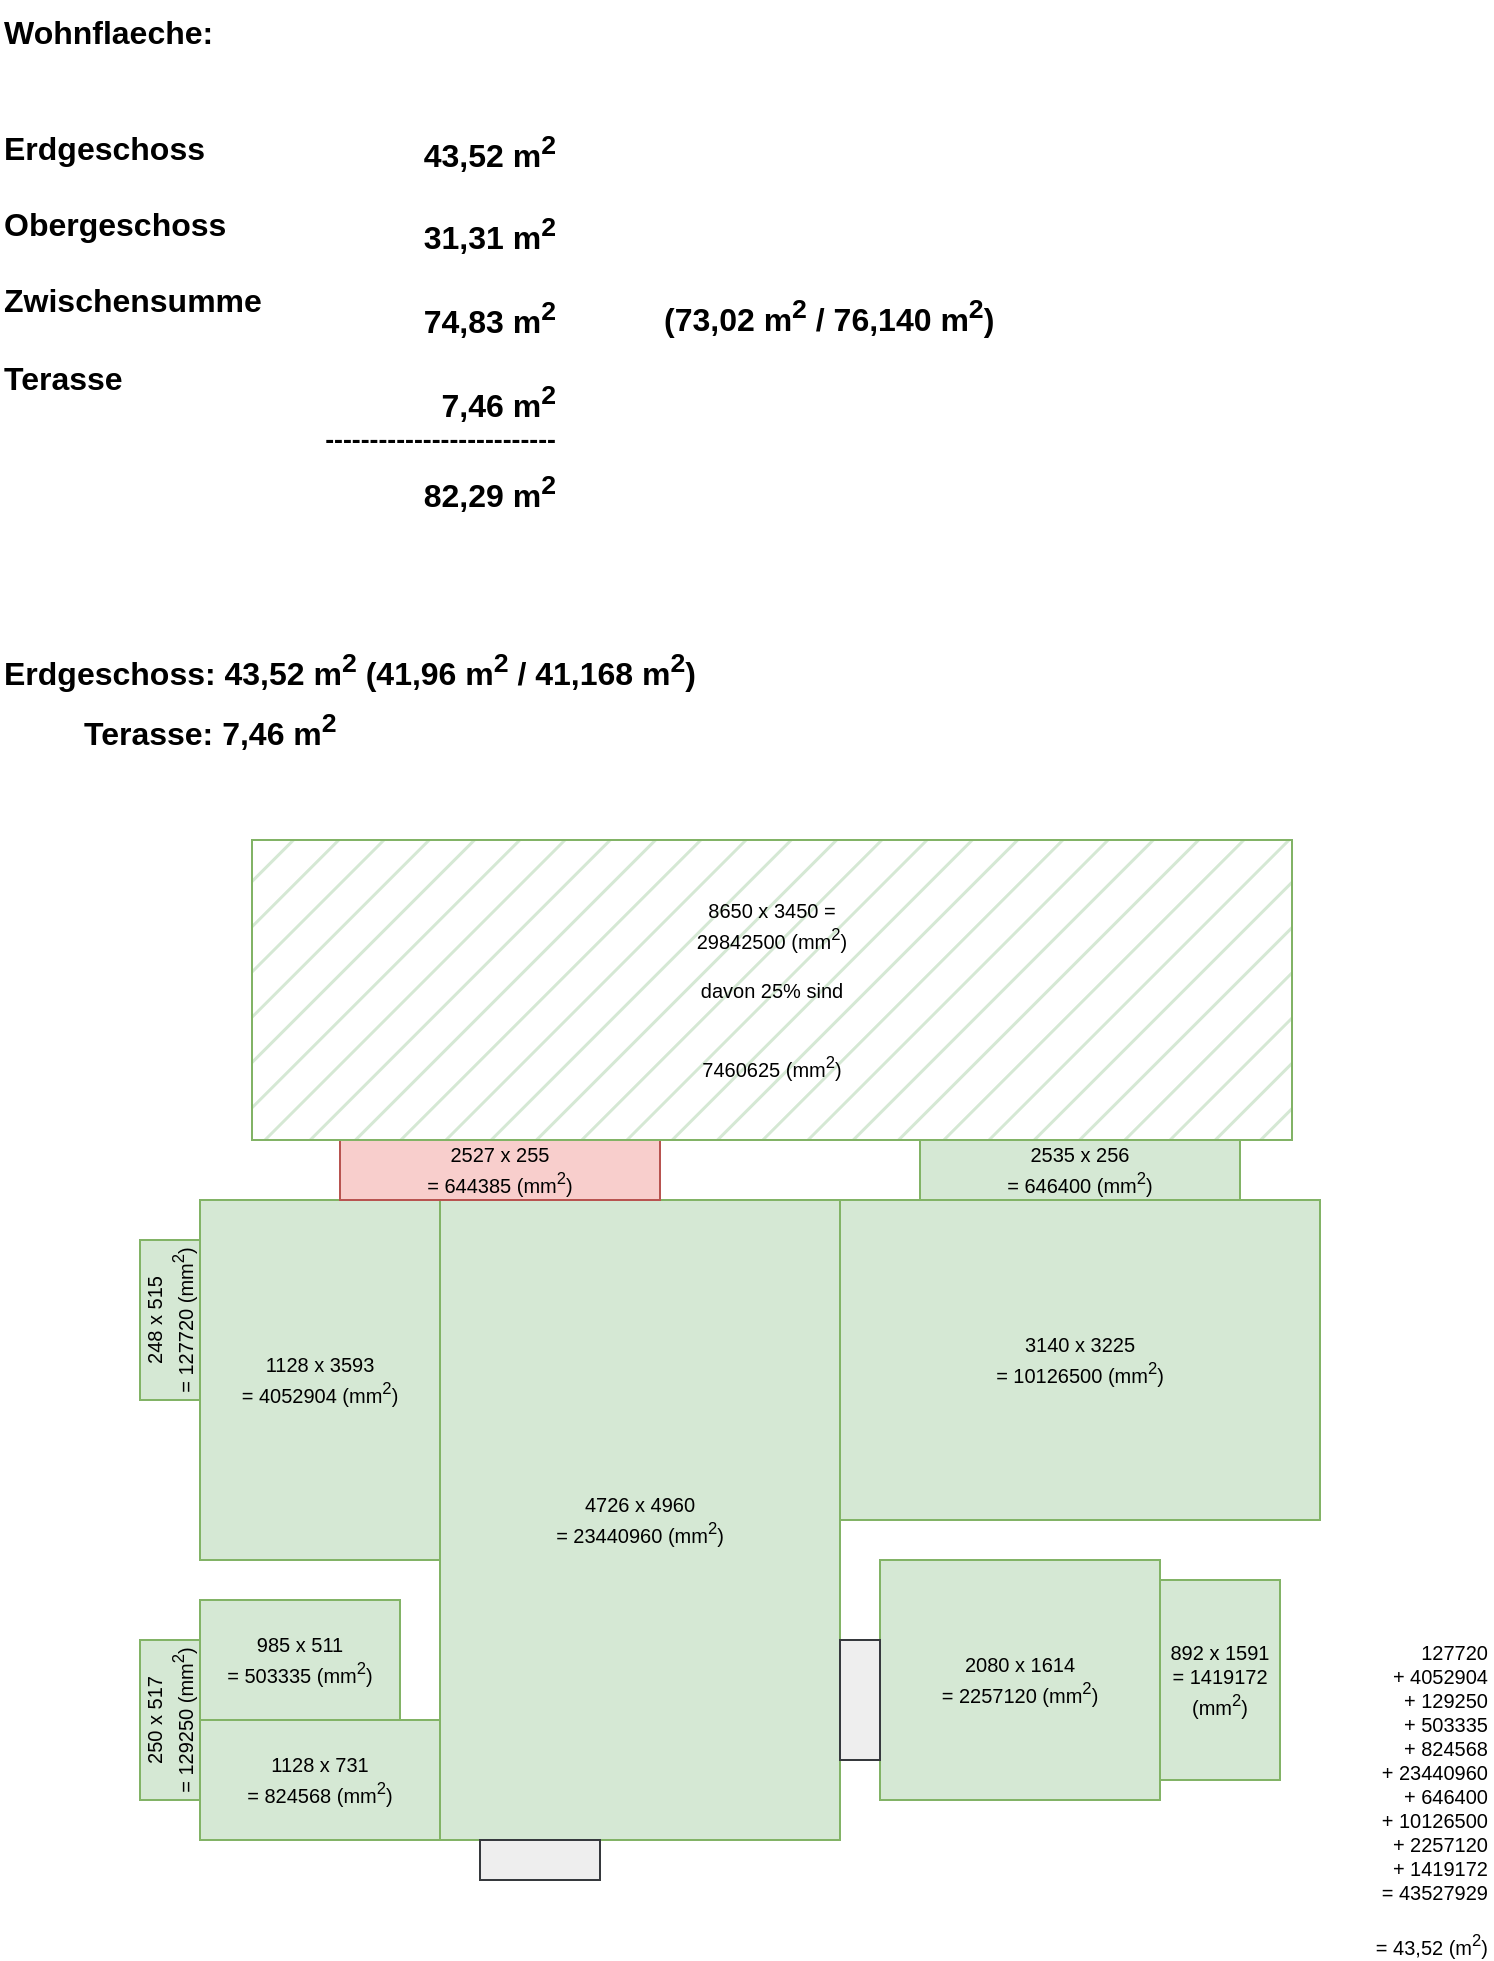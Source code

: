 <mxfile version="20.1.1" type="github" pages="2">
  <diagram id="GN6P7tGJ_L0M5nmcAcI-" name="Erdgeschoss">
    <mxGraphModel dx="1673" dy="896" grid="1" gridSize="10" guides="1" tooltips="1" connect="1" arrows="1" fold="1" page="1" pageScale="1" pageWidth="827" pageHeight="1169" math="0" shadow="0">
      <root>
        <mxCell id="0" />
        <mxCell id="1" parent="0" />
        <mxCell id="nakAse_tgmJTzeun_6DE-19" value="1128 x 3593&lt;br&gt;= 4052904  (mm&lt;sup&gt;2&lt;/sup&gt;)" style="rounded=0;whiteSpace=wrap;html=1;fillColor=#d5e8d4;strokeColor=#82b366;fontSize=10;" parent="1" vertex="1">
          <mxGeometry x="140" y="640" width="120" height="180" as="geometry" />
        </mxCell>
        <mxCell id="nakAse_tgmJTzeun_6DE-2" value="3140 x 3225&lt;br&gt;= 10126500  (mm&lt;sup&gt;2&lt;/sup&gt;)" style="rounded=0;whiteSpace=wrap;html=1;fillColor=#d5e8d4;strokeColor=#82b366;fontSize=10;" parent="1" vertex="1">
          <mxGeometry x="460" y="640" width="240" height="160" as="geometry" />
        </mxCell>
        <mxCell id="nakAse_tgmJTzeun_6DE-4" value="2080 x 1614&lt;br&gt;= 2257120 (mm&lt;sup&gt;2&lt;/sup&gt;)" style="rounded=0;whiteSpace=wrap;html=1;fillColor=#d5e8d4;strokeColor=#82b366;fontSize=10;" parent="1" vertex="1">
          <mxGeometry x="480" y="820" width="140" height="120" as="geometry" />
        </mxCell>
        <mxCell id="nakAse_tgmJTzeun_6DE-14" value="Erdgeschoss: 43,52 m&lt;sup&gt;2&lt;/sup&gt; (41,96 m&lt;sup&gt;2&lt;/sup&gt; / 41,168 m&lt;sup&gt;2&lt;/sup&gt;)" style="text;html=1;strokeColor=none;fillColor=none;align=left;verticalAlign=middle;whiteSpace=wrap;rounded=0;fontStyle=1;fontSize=16;" parent="1" vertex="1">
          <mxGeometry x="40" y="360" width="500" height="30" as="geometry" />
        </mxCell>
        <mxCell id="nakAse_tgmJTzeun_6DE-15" value="2535 x 256&lt;br&gt;= 646400 (mm&lt;sup&gt;2&lt;/sup&gt;)" style="rounded=0;whiteSpace=wrap;html=1;fillColor=#d5e8d4;strokeColor=#82b366;fontSize=10;" parent="1" vertex="1">
          <mxGeometry x="500" y="610" width="160" height="30" as="geometry" />
        </mxCell>
        <mxCell id="nakAse_tgmJTzeun_6DE-16" value="4726 x 4960&lt;br&gt;= 23440960  (mm&lt;sup&gt;2&lt;/sup&gt;)" style="rounded=0;whiteSpace=wrap;html=1;fillColor=#d5e8d4;strokeColor=#82b366;fontSize=10;" parent="1" vertex="1">
          <mxGeometry x="260" y="640" width="200" height="320" as="geometry" />
        </mxCell>
        <mxCell id="nakAse_tgmJTzeun_6DE-17" value="1128 x 731&lt;br&gt;= 824568 (mm&lt;sup&gt;2&lt;/sup&gt;)" style="rounded=0;whiteSpace=wrap;html=1;fillColor=#d5e8d4;strokeColor=#82b366;fontSize=10;" parent="1" vertex="1">
          <mxGeometry x="140" y="900" width="120" height="60" as="geometry" />
        </mxCell>
        <mxCell id="nakAse_tgmJTzeun_6DE-18" value="985 x 511&lt;br&gt;= 503335  (mm&lt;sup&gt;2&lt;/sup&gt;)" style="rounded=0;whiteSpace=wrap;html=1;fillColor=#d5e8d4;strokeColor=#82b366;fontSize=10;" parent="1" vertex="1">
          <mxGeometry x="140" y="840" width="100" height="60" as="geometry" />
        </mxCell>
        <mxCell id="nakAse_tgmJTzeun_6DE-20" value="248 x 515&lt;br&gt;= 127720 (mm&lt;sup&gt;2&lt;/sup&gt;)" style="rounded=0;whiteSpace=wrap;html=1;fillColor=#d5e8d4;strokeColor=#82b366;fontSize=10;horizontal=0;" parent="1" vertex="1">
          <mxGeometry x="110" y="660" width="30" height="80" as="geometry" />
        </mxCell>
        <mxCell id="nakAse_tgmJTzeun_6DE-21" value="250 x 517&lt;br&gt;= 129250  (mm&lt;sup&gt;2&lt;/sup&gt;)" style="rounded=0;whiteSpace=wrap;html=1;fillColor=#d5e8d4;strokeColor=#82b366;fontSize=10;horizontal=0;" parent="1" vertex="1">
          <mxGeometry x="110" y="860" width="30" height="80" as="geometry" />
        </mxCell>
        <mxCell id="nakAse_tgmJTzeun_6DE-22" value="2527 x 255&lt;br&gt;= 644385 (mm&lt;sup&gt;2&lt;/sup&gt;)" style="rounded=0;whiteSpace=wrap;html=1;fillColor=#f8cecc;strokeColor=#b85450;fontSize=10;" parent="1" vertex="1">
          <mxGeometry x="210" y="610" width="160" height="30" as="geometry" />
        </mxCell>
        <mxCell id="nakAse_tgmJTzeun_6DE-23" value="892 x 1591&lt;br&gt;= 1419172 (mm&lt;sup&gt;2&lt;/sup&gt;)" style="rounded=0;whiteSpace=wrap;html=1;fillColor=#d5e8d4;strokeColor=#82b366;fontSize=10;" parent="1" vertex="1">
          <mxGeometry x="620" y="830" width="60" height="100" as="geometry" />
        </mxCell>
        <mxCell id="nakAse_tgmJTzeun_6DE-48" value="&lt;div&gt;127720&lt;/div&gt;&lt;div&gt;+ 4052904&lt;br&gt;+ 129250&lt;br&gt;+ 503335&lt;br&gt;+ 824568&lt;br&gt;+ 23440960&lt;br&gt;+ 646400&lt;br&gt;+ 10126500&lt;br&gt;+ 2257120&lt;br&gt;+ 1419172&lt;/div&gt;&lt;div&gt;= 43527929&lt;br&gt;&lt;/div&gt;&lt;br&gt;= 43,52 (m&lt;sup&gt;2&lt;/sup&gt;)" style="text;html=1;strokeColor=none;fillColor=none;align=right;verticalAlign=middle;whiteSpace=wrap;rounded=0;fontSize=10;fontColor=none;" parent="1" vertex="1">
          <mxGeometry x="686" y="880" width="100" height="120" as="geometry" />
        </mxCell>
        <mxCell id="Ix563AFV0KWOiRUrgnIv-1" value="&lt;div&gt;Wohnflaeche:&lt;/div&gt;&lt;div&gt;&lt;br&gt;&lt;/div&gt;&lt;div&gt;&lt;br&gt;&lt;/div&gt;&lt;div&gt;Erdgeschoss&lt;/div&gt;&lt;div&gt;&lt;br&gt;&lt;/div&gt;&lt;div&gt;Obergeschoss&lt;/div&gt;&lt;div&gt;&lt;br&gt;&lt;/div&gt;&lt;div&gt;Zwischensumme&lt;br&gt;&lt;/div&gt;&lt;div&gt;&lt;br&gt;&lt;/div&gt;&lt;div&gt;Terasse&lt;br&gt;&lt;/div&gt;" style="text;html=1;strokeColor=none;fillColor=none;align=left;verticalAlign=top;whiteSpace=wrap;rounded=0;fontStyle=1;fontSize=16;" parent="1" vertex="1">
          <mxGeometry x="40" y="40" width="120" height="30" as="geometry" />
        </mxCell>
        <mxCell id="Ix563AFV0KWOiRUrgnIv-2" value="&lt;div&gt;&amp;nbsp;&lt;/div&gt;&lt;div&gt;&lt;br&gt;&lt;/div&gt;&lt;div&gt;&lt;br&gt;&lt;/div&gt;&lt;div&gt;43,52 m&lt;sup&gt;2&lt;/sup&gt;&lt;/div&gt;&lt;div&gt;&lt;br&gt;&lt;/div&gt;&lt;div&gt;31,31 m&lt;sup&gt;2&lt;/sup&gt;&lt;/div&gt;&lt;div&gt;&lt;br&gt;&lt;/div&gt;&lt;div&gt;&amp;nbsp;&amp;nbsp;&amp;nbsp;&amp;nbsp;&amp;nbsp;&amp;nbsp;&amp;nbsp;&amp;nbsp; 74,83 m&lt;sup&gt;2&lt;/sup&gt;&lt;/div&gt;&lt;div&gt;&lt;br&gt;&lt;/div&gt;&lt;div&gt;7,46 m&lt;sup&gt;2&lt;/sup&gt;&lt;/div&gt;&lt;div&gt;&lt;sup&gt;--------------------------&lt;/sup&gt;&lt;/div&gt;&lt;div&gt;82,29 m&lt;sup&gt;2&lt;/sup&gt;&lt;/div&gt;" style="text;html=1;strokeColor=none;fillColor=none;align=right;verticalAlign=top;whiteSpace=wrap;rounded=0;fontStyle=1;fontSize=16;" parent="1" vertex="1">
          <mxGeometry x="200" y="40" width="120" height="30" as="geometry" />
        </mxCell>
        <mxCell id="qMMao5JCLtYxsv-LrRwp-1" value="(73,02 m&lt;sup&gt;2&lt;/sup&gt; / 76,140 m&lt;sup&gt;2&lt;/sup&gt;)" style="text;html=1;strokeColor=none;fillColor=none;align=left;verticalAlign=top;whiteSpace=wrap;rounded=0;fontStyle=1;fontSize=16;" parent="1" vertex="1">
          <mxGeometry x="370" y="180" width="186" height="30" as="geometry" />
        </mxCell>
        <mxCell id="ARDp2E81A1LfyiljsvnZ-1" value="" style="rounded=0;whiteSpace=wrap;html=1;fillColor=#eeeeee;strokeColor=#36393d;fillStyle=auto;" vertex="1" parent="1">
          <mxGeometry x="460" y="860" width="20" height="60" as="geometry" />
        </mxCell>
        <mxCell id="okBXYjS1Dwwmms0KUjEk-1" value="Terasse: 7,46 m&lt;sup&gt;2&lt;/sup&gt;" style="text;html=1;strokeColor=none;fillColor=none;align=left;verticalAlign=middle;whiteSpace=wrap;rounded=0;fontStyle=1;fontSize=16;" vertex="1" parent="1">
          <mxGeometry x="80" y="390" width="280" height="30" as="geometry" />
        </mxCell>
        <mxCell id="okBXYjS1Dwwmms0KUjEk-2" value="8650 x 3450 =&lt;br&gt;&lt;div&gt;29842500 (mm&lt;sup&gt;2&lt;/sup&gt;)&lt;/div&gt;&lt;div&gt;&lt;br&gt;&lt;/div&gt;&lt;div&gt;davon 25% sind&lt;/div&gt;&lt;div&gt;&lt;br&gt;&lt;/div&gt;&lt;div&gt;&lt;br&gt;&lt;/div&gt;7460625 (mm&lt;sup&gt;2&lt;/sup&gt;)" style="rounded=0;whiteSpace=wrap;html=1;fillColor=#d5e8d4;strokeColor=#82b366;fontSize=10;fillStyle=hatch;" vertex="1" parent="1">
          <mxGeometry x="166" y="460" width="520" height="150" as="geometry" />
        </mxCell>
        <mxCell id="okBXYjS1Dwwmms0KUjEk-3" value="" style="rounded=0;whiteSpace=wrap;html=1;fillColor=#eeeeee;strokeColor=#36393d;fillStyle=auto;" vertex="1" parent="1">
          <mxGeometry x="280" y="960" width="60" height="20" as="geometry" />
        </mxCell>
      </root>
    </mxGraphModel>
  </diagram>
  <diagram name="Obergeschoss" id="88U8kige3ty0zhyT-K5h">
    <mxGraphModel dx="1673" dy="896" grid="1" gridSize="10" guides="1" tooltips="1" connect="1" arrows="1" fold="1" page="1" pageScale="1" pageWidth="827" pageHeight="1169" math="0" shadow="0">
      <root>
        <mxCell id="dkQlxAO3vUwvlzerJfMj-0" />
        <mxCell id="dkQlxAO3vUwvlzerJfMj-1" parent="dkQlxAO3vUwvlzerJfMj-0" />
        <mxCell id="dkQlxAO3vUwvlzerJfMj-2" value="Obergeschoss: 31,31 m&lt;sup&gt;2&lt;/sup&gt; (31,06 m&lt;sup&gt;2&lt;/sup&gt; / 34,972 m&lt;sup&gt;2&lt;/sup&gt;)" style="text;html=1;strokeColor=none;fillColor=none;align=left;verticalAlign=middle;whiteSpace=wrap;rounded=0;fontStyle=1;fontSize=16;" vertex="1" parent="dkQlxAO3vUwvlzerJfMj-1">
          <mxGeometry x="40" y="40" width="370" height="30" as="geometry" />
        </mxCell>
        <mxCell id="dkQlxAO3vUwvlzerJfMj-4" value="0%" style="rounded=0;whiteSpace=wrap;html=1;fillColor=#f8cecc;strokeColor=#b85450;fontSize=10;" vertex="1" parent="dkQlxAO3vUwvlzerJfMj-1">
          <mxGeometry x="140" y="700" width="80" height="240" as="geometry" />
        </mxCell>
        <mxCell id="dkQlxAO3vUwvlzerJfMj-5" value="265 x 2527&lt;br&gt;= 669655 (mm&lt;sup&gt;2&lt;/sup&gt;)" style="rounded=0;whiteSpace=wrap;html=1;fillColor=#d5e8d4;strokeColor=#82b366;fontSize=10;horizontal=0;" vertex="1" parent="dkQlxAO3vUwvlzerJfMj-1">
          <mxGeometry x="580" y="740" width="30" height="160" as="geometry" />
        </mxCell>
        <mxCell id="dkQlxAO3vUwvlzerJfMj-7" value="1734 X 3987&lt;br&gt;=&lt;br&gt;6913458 (mm&lt;sup&gt;2&lt;/sup&gt;) &lt;br&gt;&lt;br&gt;&lt;div&gt;davon 50% ergibt&lt;/div&gt;&lt;div&gt;&lt;br&gt;&lt;/div&gt;&lt;div&gt;3456729 (mm&lt;sup&gt;2&lt;/sup&gt;)&lt;/div&gt;" style="rounded=0;whiteSpace=wrap;html=1;fillColor=#ffe6cc;strokeColor=#d79b00;fontSize=10;" vertex="1" parent="dkQlxAO3vUwvlzerJfMj-1">
          <mxGeometry x="220" y="700" width="160" height="240" as="geometry" />
        </mxCell>
        <mxCell id="dkQlxAO3vUwvlzerJfMj-8" value="2807 x 3987&lt;br&gt;=&lt;br&gt;11191509 (mm&lt;sup&gt;2&lt;/sup&gt;)" style="rounded=0;whiteSpace=wrap;html=1;fillColor=#d5e8d4;strokeColor=#82b366;fontSize=10;" vertex="1" parent="dkQlxAO3vUwvlzerJfMj-1">
          <mxGeometry x="380" y="700" width="200" height="240" as="geometry" />
        </mxCell>
        <mxCell id="dkQlxAO3vUwvlzerJfMj-9" value="2582025&lt;br&gt;+ 84127700&lt;br&gt;+ 127500&lt;br&gt;+ 661374&lt;br&gt;+ 755604&lt;br&gt;+ 1863000&lt;br&gt;+ 202293&lt;br&gt;+ 1384137&lt;br&gt;+ 3456729&lt;br&gt;+ 11191509&lt;br&gt;+ 669655&lt;br&gt;&lt;div&gt;=&amp;nbsp; 31311526 (mm&lt;sup&gt;2&lt;/sup&gt;)&lt;br&gt;&lt;/div&gt;&lt;br&gt;&lt;br&gt;= 31,31 (m&lt;sup&gt;2&lt;/sup&gt;)" style="text;html=1;strokeColor=none;fillColor=none;align=right;verticalAlign=middle;whiteSpace=wrap;rounded=0;fontSize=10;fontColor=none;" vertex="1" parent="dkQlxAO3vUwvlzerJfMj-1">
          <mxGeometry x="611" y="370" width="100" height="40" as="geometry" />
        </mxCell>
        <mxCell id="dkQlxAO3vUwvlzerJfMj-11" value="0%" style="rounded=0;whiteSpace=wrap;html=1;fillColor=#f8cecc;strokeColor=#b85450;fontSize=10;" vertex="1" parent="dkQlxAO3vUwvlzerJfMj-1">
          <mxGeometry x="140" y="190" width="80" height="280" as="geometry" />
        </mxCell>
        <mxCell id="dkQlxAO3vUwvlzerJfMj-12" value="261 x 2534&lt;br&gt;= 661374 (mm&lt;sup&gt;2&lt;/sup&gt;)" style="rounded=0;whiteSpace=wrap;html=1;fillColor=#d5e8d4;strokeColor=#82b366;fontSize=10;horizontal=0;" vertex="1" parent="dkQlxAO3vUwvlzerJfMj-1">
          <mxGeometry x="580" y="250" width="30" height="160" as="geometry" />
        </mxCell>
        <mxCell id="dkQlxAO3vUwvlzerJfMj-14" value="1730 X 2985 =&lt;br&gt;5164050(mm&lt;sup&gt;2&lt;/sup&gt;) &lt;br&gt;&lt;br&gt;&lt;div&gt;davon 50% ergibt&lt;/div&gt;&lt;div&gt;&lt;br&gt;&lt;/div&gt;&lt;div&gt;2582025 (mm&lt;sup&gt;2&lt;/sup&gt;)&lt;/div&gt;" style="rounded=0;whiteSpace=wrap;html=1;fillColor=#ffe6cc;strokeColor=#d79b00;fontSize=10;" vertex="1" parent="dkQlxAO3vUwvlzerJfMj-1">
          <mxGeometry x="220" y="190" width="160" height="280" as="geometry" />
        </mxCell>
        <mxCell id="dkQlxAO3vUwvlzerJfMj-15" value="2820 x 2985 =&lt;br&gt;8417700 (mm&lt;sup&gt;2&lt;/sup&gt;)" style="rounded=0;whiteSpace=wrap;html=1;fillColor=#d5e8d4;strokeColor=#82b366;fontSize=10;" vertex="1" parent="dkQlxAO3vUwvlzerJfMj-1">
          <mxGeometry x="380" y="190" width="200" height="280" as="geometry" />
        </mxCell>
        <mxCell id="dkQlxAO3vUwvlzerJfMj-17" value="1080 x 1725&lt;br&gt;=&lt;br&gt;1863000 (mm&lt;sup&gt;2&lt;/sup&gt;)" style="rounded=0;whiteSpace=wrap;html=1;fillColor=#d5e8d4;strokeColor=#82b366;fontSize=10;" vertex="1" parent="dkQlxAO3vUwvlzerJfMj-1">
          <mxGeometry x="320" y="490" width="80" height="190" as="geometry" />
        </mxCell>
        <mxCell id="dkQlxAO3vUwvlzerJfMj-19" value="1361 x 1017&lt;br&gt;= 1384137  (mm&lt;sup&gt;2&lt;/sup&gt;)" style="rounded=0;whiteSpace=wrap;html=1;fillColor=#d5e8d4;strokeColor=#82b366;fontSize=10;" vertex="1" parent="dkQlxAO3vUwvlzerJfMj-1">
          <mxGeometry x="420" y="580" width="159" height="100" as="geometry" />
        </mxCell>
        <mxCell id="dkQlxAO3vUwvlzerJfMj-20" value="1183 x 171 =&lt;br&gt;202293 (mm&lt;sup&gt;2&lt;/sup&gt;)" style="rounded=0;whiteSpace=wrap;html=1;fillColor=#d5e8d4;strokeColor=#82b366;fontSize=10;" vertex="1" parent="dkQlxAO3vUwvlzerJfMj-1">
          <mxGeometry x="420" y="550" width="130" height="30" as="geometry" />
        </mxCell>
        <mxCell id="dkQlxAO3vUwvlzerJfMj-21" value="265 x 760" style="rounded=0;whiteSpace=wrap;html=1;fillColor=#f8cecc;strokeColor=#b85450;fontSize=10;horizontal=0;" vertex="1" parent="dkQlxAO3vUwvlzerJfMj-1">
          <mxGeometry x="579" y="620" width="31" height="60" as="geometry" />
        </mxCell>
        <mxCell id="dkQlxAO3vUwvlzerJfMj-31" value="1359 x 556&lt;br&gt;=&lt;br&gt;755604 (mm&lt;sup&gt;2&lt;/sup&gt;)" style="rounded=0;whiteSpace=wrap;html=1;fillColor=#d5e8d4;strokeColor=#82b366;fontSize=10;" vertex="1" parent="dkQlxAO3vUwvlzerJfMj-1">
          <mxGeometry x="420" y="470" width="160" height="60" as="geometry" />
        </mxCell>
        <mxCell id="dkQlxAO3vUwvlzerJfMj-34" value="510 x 250 =&lt;br&gt;127500 (mm&lt;sup&gt;2&lt;/sup&gt;)" style="rounded=0;whiteSpace=wrap;html=1;fillColor=#d5e8d4;strokeColor=#82b366;fontSize=10;" vertex="1" parent="dkQlxAO3vUwvlzerJfMj-1">
          <mxGeometry x="470" y="160" width="80" height="30" as="geometry" />
        </mxCell>
        <mxCell id="dkQlxAO3vUwvlzerJfMj-44" value="WC: 1,586 (1,612)" style="text;html=1;strokeColor=none;fillColor=none;align=right;verticalAlign=middle;whiteSpace=wrap;rounded=0;fontSize=10;fontColor=none;" vertex="1" parent="dkQlxAO3vUwvlzerJfMj-1">
          <mxGeometry x="676" y="510" width="100" height="40" as="geometry" />
        </mxCell>
        <mxCell id="dkQlxAO3vUwvlzerJfMj-45" value="Flur: 1,863 (1,867)" style="text;html=1;strokeColor=none;fillColor=none;align=right;verticalAlign=middle;whiteSpace=wrap;rounded=0;fontSize=10;fontColor=none;" vertex="1" parent="dkQlxAO3vUwvlzerJfMj-1">
          <mxGeometry x="30" y="700" width="100" height="40" as="geometry" />
        </mxCell>
        <mxCell id="dkQlxAO3vUwvlzerJfMj-46" value="Schlafen: 15,318 (17,543)" style="text;html=1;strokeColor=none;fillColor=none;align=right;verticalAlign=middle;whiteSpace=wrap;rounded=0;fontSize=10;fontColor=none;" vertex="1" parent="dkQlxAO3vUwvlzerJfMj-1">
          <mxGeometry x="616" y="740" width="160" height="40" as="geometry" />
        </mxCell>
        <mxCell id="dkQlxAO3vUwvlzerJfMj-47" value="Gast: 12,544 (13,951)" style="text;html=1;strokeColor=none;fillColor=none;align=right;verticalAlign=middle;whiteSpace=wrap;rounded=0;fontSize=10;fontColor=none;" vertex="1" parent="dkQlxAO3vUwvlzerJfMj-1">
          <mxGeometry x="560" y="150" width="160" height="40" as="geometry" />
        </mxCell>
        <mxCell id="dkQlxAO3vUwvlzerJfMj-48" value="4981" style="shape=dimension;direction=west;whiteSpace=wrap;html=1;align=center;points=[];verticalAlign=top;spacingTop=-8;labelBackgroundColor=#ffffff;fontSize=10;" vertex="1" parent="dkQlxAO3vUwvlzerJfMj-1">
          <mxGeometry x="139" y="110" width="440" height="30" as="geometry" />
        </mxCell>
        <mxCell id="dkQlxAO3vUwvlzerJfMj-50" value="4955" style="shape=dimension;direction=west;whiteSpace=wrap;html=1;align=center;points=[];verticalAlign=top;spacingTop=-8;labelBackgroundColor=#ffffff;fontSize=10;" vertex="1" parent="dkQlxAO3vUwvlzerJfMj-1">
          <mxGeometry x="140" y="950" width="440" height="30" as="geometry" />
        </mxCell>
        <mxCell id="dkQlxAO3vUwvlzerJfMj-51" value="2360 x 1716&lt;br&gt;= 4049760 (mm&lt;sup&gt;2&lt;/sup&gt;)" style="rounded=0;whiteSpace=wrap;html=1;fillColor=#f5f5f5;strokeColor=#666666;fontSize=10;fontColor=#333333;" vertex="1" parent="dkQlxAO3vUwvlzerJfMj-1">
          <mxGeometry x="140" y="490" width="180" height="190" as="geometry" />
        </mxCell>
        <mxCell id="K5IYkaJpFIfFl92p16pp-1" value="" style="rounded=0;whiteSpace=wrap;html=1;fillColor=#eeeeee;strokeColor=#36393d;" vertex="1" parent="dkQlxAO3vUwvlzerJfMj-1">
          <mxGeometry x="330" y="680" width="60" height="20" as="geometry" />
        </mxCell>
        <mxCell id="K5IYkaJpFIfFl92p16pp-2" value="" style="rounded=0;whiteSpace=wrap;html=1;fillColor=#eeeeee;strokeColor=#36393d;" vertex="1" parent="dkQlxAO3vUwvlzerJfMj-1">
          <mxGeometry x="330" y="470" width="60" height="20" as="geometry" />
        </mxCell>
        <mxCell id="K5IYkaJpFIfFl92p16pp-3" value="" style="rounded=0;whiteSpace=wrap;html=1;fillColor=#eeeeee;strokeColor=#36393d;" vertex="1" parent="dkQlxAO3vUwvlzerJfMj-1">
          <mxGeometry x="400" y="610" width="20" height="60" as="geometry" />
        </mxCell>
      </root>
    </mxGraphModel>
  </diagram>
</mxfile>
